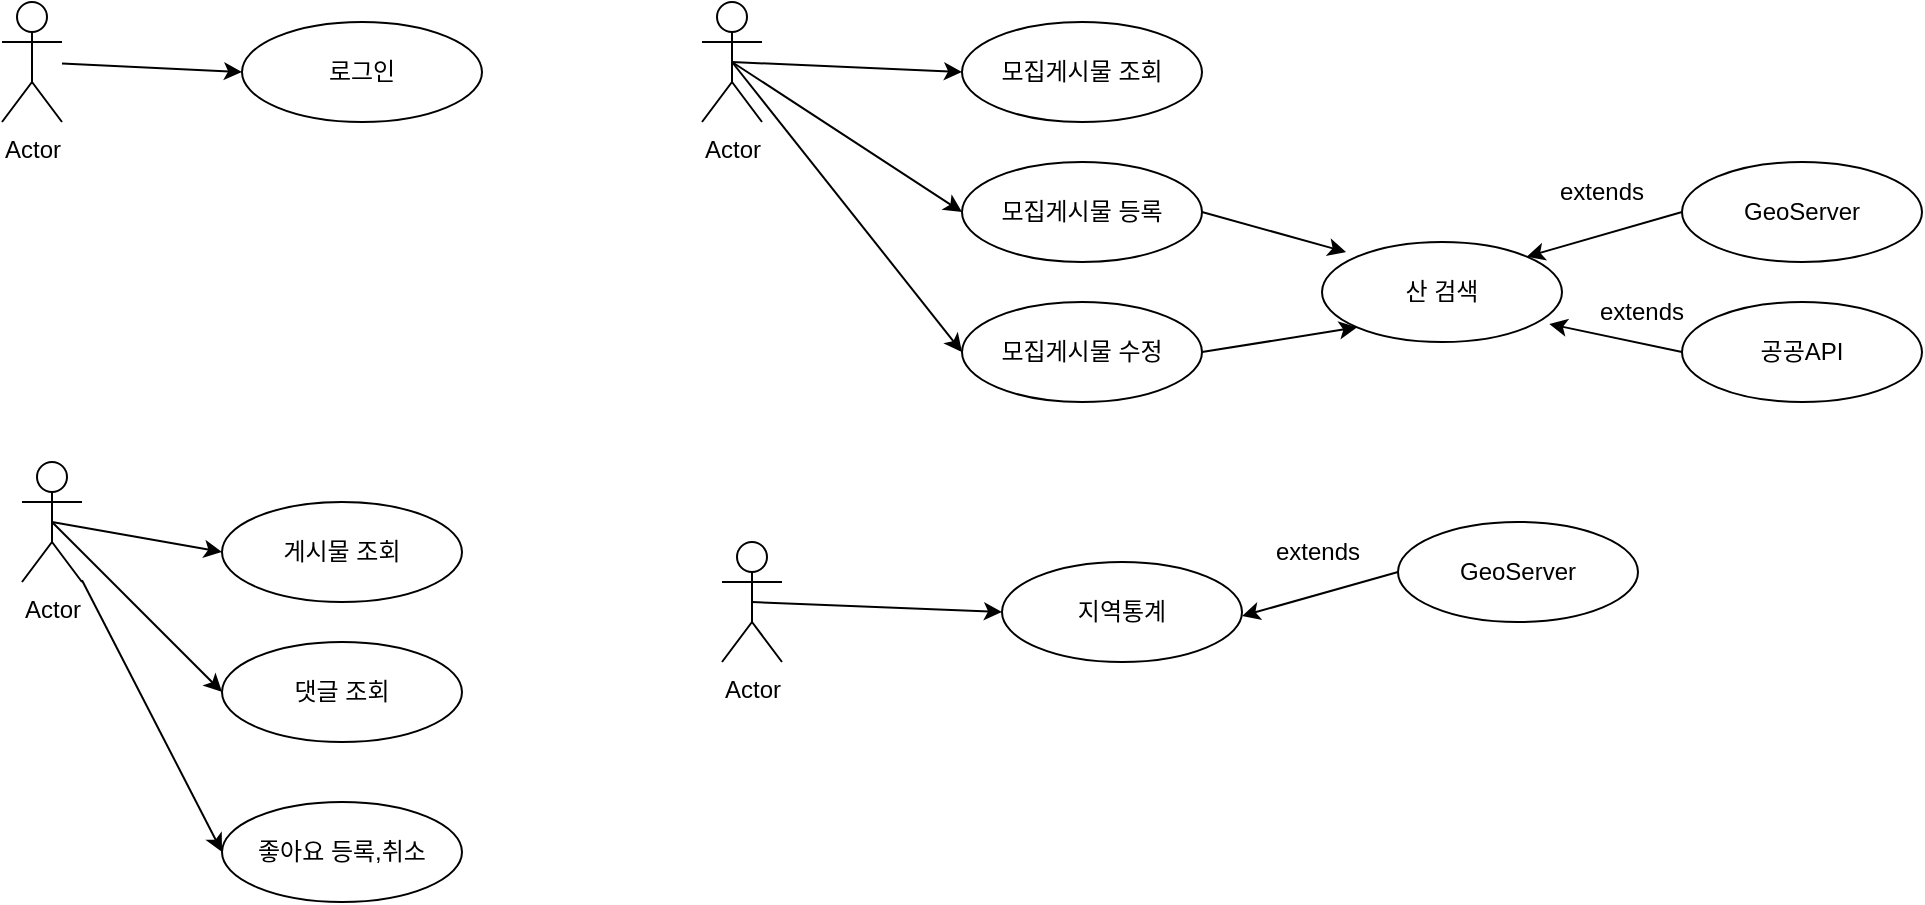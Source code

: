 <mxfile version="24.2.1" type="device">
  <diagram name="페이지-1" id="Z6vBv4cH6Xi5MTwLcdUa">
    <mxGraphModel dx="1050" dy="557" grid="0" gridSize="10" guides="1" tooltips="1" connect="1" arrows="1" fold="1" page="1" pageScale="1" pageWidth="827" pageHeight="1169" math="0" shadow="0">
      <root>
        <mxCell id="0" />
        <mxCell id="1" parent="0" />
        <mxCell id="uIKAztQNkd3zPT2efXvM-1" value="Actor" style="shape=umlActor;verticalLabelPosition=bottom;verticalAlign=top;html=1;outlineConnect=0;" vertex="1" parent="1">
          <mxGeometry x="70" y="160" width="30" height="60" as="geometry" />
        </mxCell>
        <mxCell id="uIKAztQNkd3zPT2efXvM-2" value="로그인" style="ellipse;whiteSpace=wrap;html=1;" vertex="1" parent="1">
          <mxGeometry x="190" y="170" width="120" height="50" as="geometry" />
        </mxCell>
        <mxCell id="uIKAztQNkd3zPT2efXvM-3" value="게시물 조회" style="ellipse;whiteSpace=wrap;html=1;" vertex="1" parent="1">
          <mxGeometry x="180" y="410" width="120" height="50" as="geometry" />
        </mxCell>
        <mxCell id="uIKAztQNkd3zPT2efXvM-4" value="" style="endArrow=classic;html=1;rounded=0;entryX=0;entryY=0.5;entryDx=0;entryDy=0;" edge="1" parent="1" source="uIKAztQNkd3zPT2efXvM-1" target="uIKAztQNkd3zPT2efXvM-2">
          <mxGeometry width="50" height="50" relative="1" as="geometry">
            <mxPoint x="390" y="320" as="sourcePoint" />
            <mxPoint x="440" y="270" as="targetPoint" />
          </mxGeometry>
        </mxCell>
        <mxCell id="uIKAztQNkd3zPT2efXvM-5" value="Actor" style="shape=umlActor;verticalLabelPosition=bottom;verticalAlign=top;html=1;outlineConnect=0;" vertex="1" parent="1">
          <mxGeometry x="80" y="390" width="30" height="60" as="geometry" />
        </mxCell>
        <mxCell id="uIKAztQNkd3zPT2efXvM-6" value="" style="endArrow=classic;html=1;rounded=0;entryX=0;entryY=0.5;entryDx=0;entryDy=0;exitX=0.5;exitY=0.5;exitDx=0;exitDy=0;exitPerimeter=0;" edge="1" parent="1" source="uIKAztQNkd3zPT2efXvM-5" target="uIKAztQNkd3zPT2efXvM-3">
          <mxGeometry width="50" height="50" relative="1" as="geometry">
            <mxPoint x="120" y="418" as="sourcePoint" />
            <mxPoint x="210" y="422" as="targetPoint" />
          </mxGeometry>
        </mxCell>
        <mxCell id="uIKAztQNkd3zPT2efXvM-7" value="댓글 조회" style="ellipse;whiteSpace=wrap;html=1;" vertex="1" parent="1">
          <mxGeometry x="180" y="480" width="120" height="50" as="geometry" />
        </mxCell>
        <mxCell id="uIKAztQNkd3zPT2efXvM-8" value="좋아요 등록,취소" style="ellipse;whiteSpace=wrap;html=1;" vertex="1" parent="1">
          <mxGeometry x="180" y="560" width="120" height="50" as="geometry" />
        </mxCell>
        <mxCell id="uIKAztQNkd3zPT2efXvM-10" value="" style="endArrow=classic;html=1;rounded=0;exitX=0.5;exitY=0.5;exitDx=0;exitDy=0;exitPerimeter=0;entryX=0;entryY=0.5;entryDx=0;entryDy=0;" edge="1" parent="1" source="uIKAztQNkd3zPT2efXvM-5" target="uIKAztQNkd3zPT2efXvM-7">
          <mxGeometry width="50" height="50" relative="1" as="geometry">
            <mxPoint x="390" y="620" as="sourcePoint" />
            <mxPoint x="440" y="570" as="targetPoint" />
          </mxGeometry>
        </mxCell>
        <mxCell id="uIKAztQNkd3zPT2efXvM-11" value="" style="endArrow=classic;html=1;rounded=0;entryX=0;entryY=0.5;entryDx=0;entryDy=0;" edge="1" parent="1" source="uIKAztQNkd3zPT2efXvM-5" target="uIKAztQNkd3zPT2efXvM-8">
          <mxGeometry width="50" height="50" relative="1" as="geometry">
            <mxPoint x="390" y="620" as="sourcePoint" />
            <mxPoint x="440" y="570" as="targetPoint" />
          </mxGeometry>
        </mxCell>
        <mxCell id="uIKAztQNkd3zPT2efXvM-12" value="Actor" style="shape=umlActor;verticalLabelPosition=bottom;verticalAlign=top;html=1;outlineConnect=0;" vertex="1" parent="1">
          <mxGeometry x="420" y="160" width="30" height="60" as="geometry" />
        </mxCell>
        <mxCell id="uIKAztQNkd3zPT2efXvM-13" value="모집게시물 조회" style="ellipse;whiteSpace=wrap;html=1;" vertex="1" parent="1">
          <mxGeometry x="550" y="170" width="120" height="50" as="geometry" />
        </mxCell>
        <mxCell id="uIKAztQNkd3zPT2efXvM-14" value="모집게시물 등록" style="ellipse;whiteSpace=wrap;html=1;" vertex="1" parent="1">
          <mxGeometry x="550" y="240" width="120" height="50" as="geometry" />
        </mxCell>
        <mxCell id="uIKAztQNkd3zPT2efXvM-15" value="모집게시물 수정" style="ellipse;whiteSpace=wrap;html=1;" vertex="1" parent="1">
          <mxGeometry x="550" y="310" width="120" height="50" as="geometry" />
        </mxCell>
        <mxCell id="uIKAztQNkd3zPT2efXvM-16" value="" style="endArrow=classic;html=1;rounded=0;entryX=0;entryY=0.5;entryDx=0;entryDy=0;exitX=0.5;exitY=0.5;exitDx=0;exitDy=0;exitPerimeter=0;" edge="1" parent="1" source="uIKAztQNkd3zPT2efXvM-12" target="uIKAztQNkd3zPT2efXvM-13">
          <mxGeometry width="50" height="50" relative="1" as="geometry">
            <mxPoint x="380" y="263" as="sourcePoint" />
            <mxPoint x="470" y="267" as="targetPoint" />
          </mxGeometry>
        </mxCell>
        <mxCell id="uIKAztQNkd3zPT2efXvM-17" value="" style="endArrow=classic;html=1;rounded=0;entryX=0;entryY=0.5;entryDx=0;entryDy=0;exitX=0.5;exitY=0.5;exitDx=0;exitDy=0;exitPerimeter=0;" edge="1" parent="1" source="uIKAztQNkd3zPT2efXvM-12" target="uIKAztQNkd3zPT2efXvM-14">
          <mxGeometry width="50" height="50" relative="1" as="geometry">
            <mxPoint x="445" y="200" as="sourcePoint" />
            <mxPoint x="560" y="205" as="targetPoint" />
          </mxGeometry>
        </mxCell>
        <mxCell id="uIKAztQNkd3zPT2efXvM-18" value="" style="endArrow=classic;html=1;rounded=0;entryX=0;entryY=0.5;entryDx=0;entryDy=0;exitX=0.5;exitY=0.5;exitDx=0;exitDy=0;exitPerimeter=0;" edge="1" parent="1" source="uIKAztQNkd3zPT2efXvM-12" target="uIKAztQNkd3zPT2efXvM-15">
          <mxGeometry width="50" height="50" relative="1" as="geometry">
            <mxPoint x="455" y="210" as="sourcePoint" />
            <mxPoint x="570" y="215" as="targetPoint" />
          </mxGeometry>
        </mxCell>
        <mxCell id="uIKAztQNkd3zPT2efXvM-19" value="산 검색" style="ellipse;whiteSpace=wrap;html=1;" vertex="1" parent="1">
          <mxGeometry x="730" y="280" width="120" height="50" as="geometry" />
        </mxCell>
        <mxCell id="uIKAztQNkd3zPT2efXvM-21" value="GeoServer" style="ellipse;whiteSpace=wrap;html=1;" vertex="1" parent="1">
          <mxGeometry x="910" y="240" width="120" height="50" as="geometry" />
        </mxCell>
        <mxCell id="uIKAztQNkd3zPT2efXvM-22" value="공공API" style="ellipse;whiteSpace=wrap;html=1;" vertex="1" parent="1">
          <mxGeometry x="910" y="310" width="120" height="50" as="geometry" />
        </mxCell>
        <mxCell id="uIKAztQNkd3zPT2efXvM-23" value="" style="endArrow=classic;html=1;rounded=0;exitX=1;exitY=0.5;exitDx=0;exitDy=0;entryX=0.1;entryY=0.1;entryDx=0;entryDy=0;entryPerimeter=0;" edge="1" parent="1" source="uIKAztQNkd3zPT2efXvM-14" target="uIKAztQNkd3zPT2efXvM-19">
          <mxGeometry width="50" height="50" relative="1" as="geometry">
            <mxPoint x="740" y="290" as="sourcePoint" />
            <mxPoint x="730" y="305" as="targetPoint" />
          </mxGeometry>
        </mxCell>
        <mxCell id="uIKAztQNkd3zPT2efXvM-24" value="" style="endArrow=classic;html=1;rounded=0;exitX=1;exitY=0.5;exitDx=0;exitDy=0;entryX=0;entryY=1;entryDx=0;entryDy=0;" edge="1" parent="1" source="uIKAztQNkd3zPT2efXvM-15" target="uIKAztQNkd3zPT2efXvM-19">
          <mxGeometry width="50" height="50" relative="1" as="geometry">
            <mxPoint x="680" y="275" as="sourcePoint" />
            <mxPoint x="740" y="315" as="targetPoint" />
          </mxGeometry>
        </mxCell>
        <mxCell id="uIKAztQNkd3zPT2efXvM-25" value="" style="endArrow=classic;html=1;rounded=0;exitX=0;exitY=0.5;exitDx=0;exitDy=0;entryX=0.947;entryY=0.82;entryDx=0;entryDy=0;entryPerimeter=0;" edge="1" parent="1" source="uIKAztQNkd3zPT2efXvM-22" target="uIKAztQNkd3zPT2efXvM-19">
          <mxGeometry width="50" height="50" relative="1" as="geometry">
            <mxPoint x="860" y="390" as="sourcePoint" />
            <mxPoint x="938" y="378" as="targetPoint" />
          </mxGeometry>
        </mxCell>
        <mxCell id="uIKAztQNkd3zPT2efXvM-26" value="" style="endArrow=classic;html=1;rounded=0;exitX=0;exitY=0.5;exitDx=0;exitDy=0;entryX=1;entryY=0;entryDx=0;entryDy=0;" edge="1" parent="1" source="uIKAztQNkd3zPT2efXvM-21" target="uIKAztQNkd3zPT2efXvM-19">
          <mxGeometry width="50" height="50" relative="1" as="geometry">
            <mxPoint x="893" y="254" as="sourcePoint" />
            <mxPoint x="827" y="240" as="targetPoint" />
          </mxGeometry>
        </mxCell>
        <mxCell id="uIKAztQNkd3zPT2efXvM-27" value="extends" style="text;html=1;align=center;verticalAlign=middle;whiteSpace=wrap;rounded=0;strokeColor=none;" vertex="1" parent="1">
          <mxGeometry x="840" y="240" width="60" height="30" as="geometry" />
        </mxCell>
        <mxCell id="uIKAztQNkd3zPT2efXvM-28" value="extends" style="text;html=1;align=center;verticalAlign=middle;whiteSpace=wrap;rounded=0;" vertex="1" parent="1">
          <mxGeometry x="860" y="300" width="60" height="30" as="geometry" />
        </mxCell>
        <mxCell id="uIKAztQNkd3zPT2efXvM-29" value="Actor" style="shape=umlActor;verticalLabelPosition=bottom;verticalAlign=top;html=1;outlineConnect=0;" vertex="1" parent="1">
          <mxGeometry x="430" y="430" width="30" height="60" as="geometry" />
        </mxCell>
        <mxCell id="uIKAztQNkd3zPT2efXvM-30" value="지역통계" style="ellipse;whiteSpace=wrap;html=1;" vertex="1" parent="1">
          <mxGeometry x="570" y="440" width="120" height="50" as="geometry" />
        </mxCell>
        <mxCell id="uIKAztQNkd3zPT2efXvM-31" value="" style="endArrow=classic;html=1;rounded=0;exitX=0.5;exitY=0.5;exitDx=0;exitDy=0;exitPerimeter=0;entryX=0;entryY=0.5;entryDx=0;entryDy=0;" edge="1" parent="1" source="uIKAztQNkd3zPT2efXvM-29" target="uIKAztQNkd3zPT2efXvM-30">
          <mxGeometry width="50" height="50" relative="1" as="geometry">
            <mxPoint x="550" y="460" as="sourcePoint" />
            <mxPoint x="600" y="410" as="targetPoint" />
          </mxGeometry>
        </mxCell>
        <mxCell id="uIKAztQNkd3zPT2efXvM-32" value="GeoServer" style="ellipse;whiteSpace=wrap;html=1;" vertex="1" parent="1">
          <mxGeometry x="768" y="420" width="120" height="50" as="geometry" />
        </mxCell>
        <mxCell id="uIKAztQNkd3zPT2efXvM-33" value="" style="endArrow=classic;html=1;rounded=0;exitX=0;exitY=0.5;exitDx=0;exitDy=0;entryX=1;entryY=0;entryDx=0;entryDy=0;" edge="1" parent="1" source="uIKAztQNkd3zPT2efXvM-32">
          <mxGeometry width="50" height="50" relative="1" as="geometry">
            <mxPoint x="751" y="434" as="sourcePoint" />
            <mxPoint x="690" y="467" as="targetPoint" />
          </mxGeometry>
        </mxCell>
        <mxCell id="uIKAztQNkd3zPT2efXvM-34" value="extends" style="text;html=1;align=center;verticalAlign=middle;whiteSpace=wrap;rounded=0;" vertex="1" parent="1">
          <mxGeometry x="698" y="420" width="60" height="30" as="geometry" />
        </mxCell>
      </root>
    </mxGraphModel>
  </diagram>
</mxfile>
